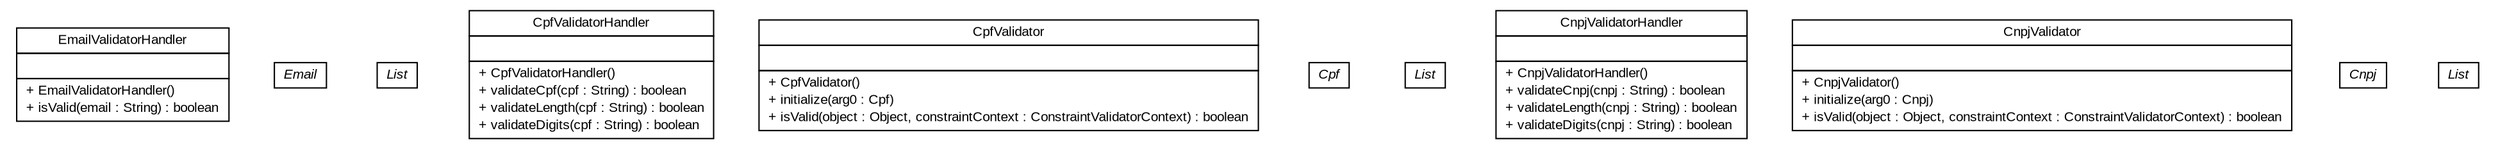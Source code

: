 #!/usr/local/bin/dot
#
# Class diagram 
# Generated by UMLGraph version R5_6 (http://www.umlgraph.org/)
#

digraph G {
	edge [fontname="arial",fontsize=10,labelfontname="arial",labelfontsize=10];
	node [fontname="arial",fontsize=10,shape=plaintext];
	nodesep=0.25;
	ranksep=0.5;
	// br.gov.to.sefaz.business.service.validation.custom.EmailValidatorHandler
	c126 [label=<<table title="br.gov.to.sefaz.business.service.validation.custom.EmailValidatorHandler" border="0" cellborder="1" cellspacing="0" cellpadding="2" port="p" href="./EmailValidatorHandler.html">
		<tr><td><table border="0" cellspacing="0" cellpadding="1">
<tr><td align="center" balign="center"> EmailValidatorHandler </td></tr>
		</table></td></tr>
		<tr><td><table border="0" cellspacing="0" cellpadding="1">
<tr><td align="left" balign="left">  </td></tr>
		</table></td></tr>
		<tr><td><table border="0" cellspacing="0" cellpadding="1">
<tr><td align="left" balign="left"> + EmailValidatorHandler() </td></tr>
<tr><td align="left" balign="left"> + isValid(email : String) : boolean </td></tr>
		</table></td></tr>
		</table>>, URL="./EmailValidatorHandler.html", fontname="arial", fontcolor="black", fontsize=10.0];
	// br.gov.to.sefaz.business.service.validation.custom.Email
	c127 [label=<<table title="br.gov.to.sefaz.business.service.validation.custom.Email" border="0" cellborder="1" cellspacing="0" cellpadding="2" port="p" href="./Email.html">
		<tr><td><table border="0" cellspacing="0" cellpadding="1">
<tr><td align="center" balign="center"><font face="arial italic"> Email </font></td></tr>
		</table></td></tr>
		</table>>, URL="./Email.html", fontname="arial", fontcolor="black", fontsize=10.0];
	// br.gov.to.sefaz.business.service.validation.custom.Email.List
	c128 [label=<<table title="br.gov.to.sefaz.business.service.validation.custom.Email.List" border="0" cellborder="1" cellspacing="0" cellpadding="2" port="p" href="./Email.List.html">
		<tr><td><table border="0" cellspacing="0" cellpadding="1">
<tr><td align="center" balign="center"><font face="arial italic"> List </font></td></tr>
		</table></td></tr>
		</table>>, URL="./Email.List.html", fontname="arial", fontcolor="black", fontsize=10.0];
	// br.gov.to.sefaz.business.service.validation.custom.CpfValidatorHandler
	c129 [label=<<table title="br.gov.to.sefaz.business.service.validation.custom.CpfValidatorHandler" border="0" cellborder="1" cellspacing="0" cellpadding="2" port="p" href="./CpfValidatorHandler.html">
		<tr><td><table border="0" cellspacing="0" cellpadding="1">
<tr><td align="center" balign="center"> CpfValidatorHandler </td></tr>
		</table></td></tr>
		<tr><td><table border="0" cellspacing="0" cellpadding="1">
<tr><td align="left" balign="left">  </td></tr>
		</table></td></tr>
		<tr><td><table border="0" cellspacing="0" cellpadding="1">
<tr><td align="left" balign="left"> + CpfValidatorHandler() </td></tr>
<tr><td align="left" balign="left"> + validateCpf(cpf : String) : boolean </td></tr>
<tr><td align="left" balign="left"> + validateLength(cpf : String) : boolean </td></tr>
<tr><td align="left" balign="left"> + validateDigits(cpf : String) : boolean </td></tr>
		</table></td></tr>
		</table>>, URL="./CpfValidatorHandler.html", fontname="arial", fontcolor="black", fontsize=10.0];
	// br.gov.to.sefaz.business.service.validation.custom.CpfValidator
	c130 [label=<<table title="br.gov.to.sefaz.business.service.validation.custom.CpfValidator" border="0" cellborder="1" cellspacing="0" cellpadding="2" port="p" href="./CpfValidator.html">
		<tr><td><table border="0" cellspacing="0" cellpadding="1">
<tr><td align="center" balign="center"> CpfValidator </td></tr>
		</table></td></tr>
		<tr><td><table border="0" cellspacing="0" cellpadding="1">
<tr><td align="left" balign="left">  </td></tr>
		</table></td></tr>
		<tr><td><table border="0" cellspacing="0" cellpadding="1">
<tr><td align="left" balign="left"> + CpfValidator() </td></tr>
<tr><td align="left" balign="left"> + initialize(arg0 : Cpf) </td></tr>
<tr><td align="left" balign="left"> + isValid(object : Object, constraintContext : ConstraintValidatorContext) : boolean </td></tr>
		</table></td></tr>
		</table>>, URL="./CpfValidator.html", fontname="arial", fontcolor="black", fontsize=10.0];
	// br.gov.to.sefaz.business.service.validation.custom.Cpf
	c131 [label=<<table title="br.gov.to.sefaz.business.service.validation.custom.Cpf" border="0" cellborder="1" cellspacing="0" cellpadding="2" port="p" href="./Cpf.html">
		<tr><td><table border="0" cellspacing="0" cellpadding="1">
<tr><td align="center" balign="center"><font face="arial italic"> Cpf </font></td></tr>
		</table></td></tr>
		</table>>, URL="./Cpf.html", fontname="arial", fontcolor="black", fontsize=10.0];
	// br.gov.to.sefaz.business.service.validation.custom.Cpf.List
	c132 [label=<<table title="br.gov.to.sefaz.business.service.validation.custom.Cpf.List" border="0" cellborder="1" cellspacing="0" cellpadding="2" port="p" href="./Cpf.List.html">
		<tr><td><table border="0" cellspacing="0" cellpadding="1">
<tr><td align="center" balign="center"><font face="arial italic"> List </font></td></tr>
		</table></td></tr>
		</table>>, URL="./Cpf.List.html", fontname="arial", fontcolor="black", fontsize=10.0];
	// br.gov.to.sefaz.business.service.validation.custom.CnpjValidatorHandler
	c133 [label=<<table title="br.gov.to.sefaz.business.service.validation.custom.CnpjValidatorHandler" border="0" cellborder="1" cellspacing="0" cellpadding="2" port="p" href="./CnpjValidatorHandler.html">
		<tr><td><table border="0" cellspacing="0" cellpadding="1">
<tr><td align="center" balign="center"> CnpjValidatorHandler </td></tr>
		</table></td></tr>
		<tr><td><table border="0" cellspacing="0" cellpadding="1">
<tr><td align="left" balign="left">  </td></tr>
		</table></td></tr>
		<tr><td><table border="0" cellspacing="0" cellpadding="1">
<tr><td align="left" balign="left"> + CnpjValidatorHandler() </td></tr>
<tr><td align="left" balign="left"> + validateCnpj(cnpj : String) : boolean </td></tr>
<tr><td align="left" balign="left"> + validateLength(cnpj : String) : boolean </td></tr>
<tr><td align="left" balign="left"> + validateDigits(cnpj : String) : boolean </td></tr>
		</table></td></tr>
		</table>>, URL="./CnpjValidatorHandler.html", fontname="arial", fontcolor="black", fontsize=10.0];
	// br.gov.to.sefaz.business.service.validation.custom.CnpjValidator
	c134 [label=<<table title="br.gov.to.sefaz.business.service.validation.custom.CnpjValidator" border="0" cellborder="1" cellspacing="0" cellpadding="2" port="p" href="./CnpjValidator.html">
		<tr><td><table border="0" cellspacing="0" cellpadding="1">
<tr><td align="center" balign="center"> CnpjValidator </td></tr>
		</table></td></tr>
		<tr><td><table border="0" cellspacing="0" cellpadding="1">
<tr><td align="left" balign="left">  </td></tr>
		</table></td></tr>
		<tr><td><table border="0" cellspacing="0" cellpadding="1">
<tr><td align="left" balign="left"> + CnpjValidator() </td></tr>
<tr><td align="left" balign="left"> + initialize(arg0 : Cnpj) </td></tr>
<tr><td align="left" balign="left"> + isValid(object : Object, constraintContext : ConstraintValidatorContext) : boolean </td></tr>
		</table></td></tr>
		</table>>, URL="./CnpjValidator.html", fontname="arial", fontcolor="black", fontsize=10.0];
	// br.gov.to.sefaz.business.service.validation.custom.Cnpj
	c135 [label=<<table title="br.gov.to.sefaz.business.service.validation.custom.Cnpj" border="0" cellborder="1" cellspacing="0" cellpadding="2" port="p" href="./Cnpj.html">
		<tr><td><table border="0" cellspacing="0" cellpadding="1">
<tr><td align="center" balign="center"><font face="arial italic"> Cnpj </font></td></tr>
		</table></td></tr>
		</table>>, URL="./Cnpj.html", fontname="arial", fontcolor="black", fontsize=10.0];
	// br.gov.to.sefaz.business.service.validation.custom.Cnpj.List
	c136 [label=<<table title="br.gov.to.sefaz.business.service.validation.custom.Cnpj.List" border="0" cellborder="1" cellspacing="0" cellpadding="2" port="p" href="./Cnpj.List.html">
		<tr><td><table border="0" cellspacing="0" cellpadding="1">
<tr><td align="center" balign="center"><font face="arial italic"> List </font></td></tr>
		</table></td></tr>
		</table>>, URL="./Cnpj.List.html", fontname="arial", fontcolor="black", fontsize=10.0];
}

